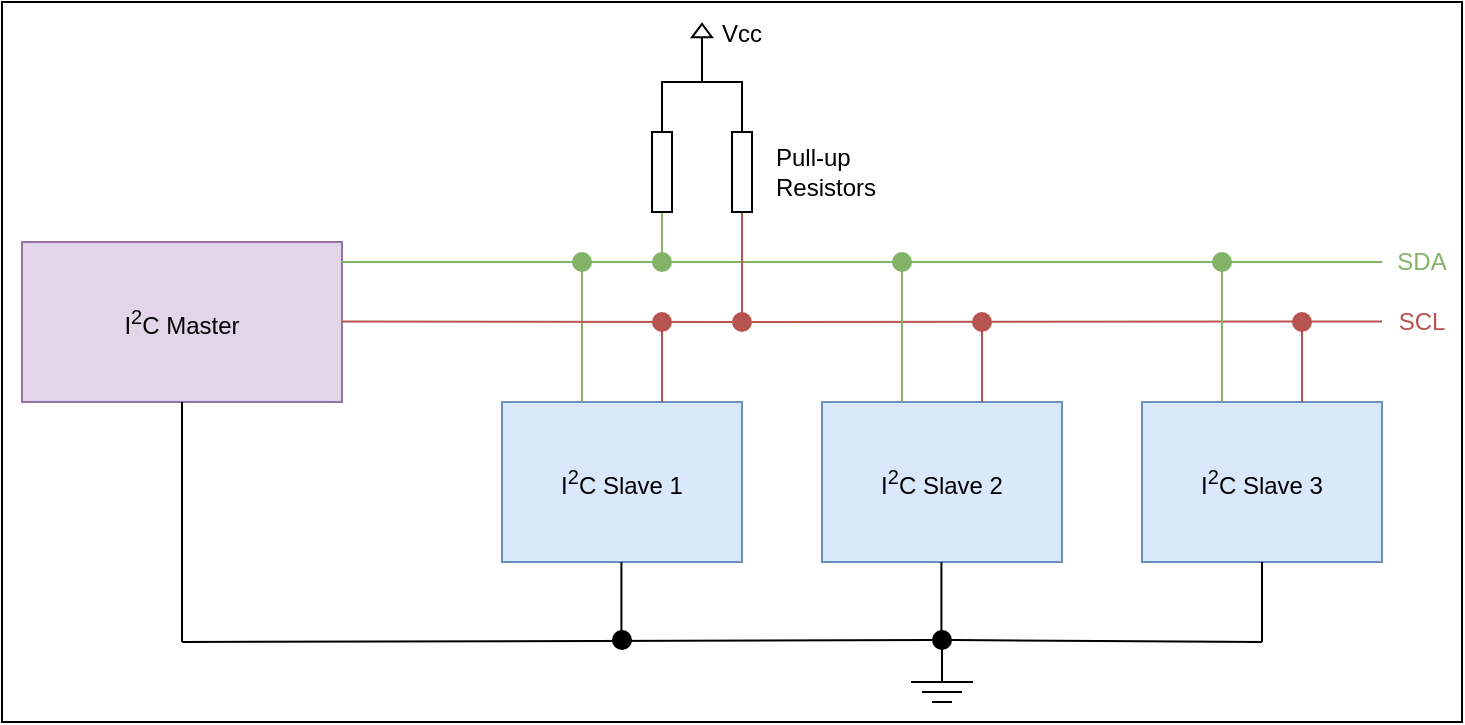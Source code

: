 <mxfile version="27.0.6">
  <diagram name="Page-1" id="i2V7j2YP9wdAL8I4Vffb">
    <mxGraphModel dx="517" dy="189" grid="1" gridSize="10" guides="1" tooltips="1" connect="1" arrows="1" fold="1" page="1" pageScale="1" pageWidth="850" pageHeight="1100" math="0" shadow="0">
      <root>
        <mxCell id="0" />
        <mxCell id="1" parent="0" />
        <mxCell id="zqgnAZBkMfDK8BiEV5dY-49" value="" style="rounded=0;whiteSpace=wrap;html=1;" parent="1" vertex="1">
          <mxGeometry x="30" width="730" height="360" as="geometry" />
        </mxCell>
        <mxCell id="zqgnAZBkMfDK8BiEV5dY-1" value="I&lt;sup&gt;2&lt;/sup&gt;C Master" style="rounded=0;whiteSpace=wrap;html=1;fillColor=#e1d5e7;strokeColor=#9673a6;" parent="1" vertex="1">
          <mxGeometry x="40" y="120" width="160" height="80" as="geometry" />
        </mxCell>
        <mxCell id="zqgnAZBkMfDK8BiEV5dY-2" value="I&lt;sup&gt;2&lt;/sup&gt;C Slave 1" style="rounded=0;whiteSpace=wrap;html=1;fillColor=#dae8fc;strokeColor=#6c8ebf;" parent="1" vertex="1">
          <mxGeometry x="280" y="200" width="120" height="80" as="geometry" />
        </mxCell>
        <mxCell id="zqgnAZBkMfDK8BiEV5dY-4" value="I&lt;sup&gt;2&lt;/sup&gt;C Slave 2" style="rounded=0;whiteSpace=wrap;html=1;fillColor=#dae8fc;strokeColor=#6c8ebf;" parent="1" vertex="1">
          <mxGeometry x="440" y="200" width="120" height="80" as="geometry" />
        </mxCell>
        <mxCell id="zqgnAZBkMfDK8BiEV5dY-5" value="I&lt;sup&gt;2&lt;/sup&gt;C Slave 3" style="rounded=0;whiteSpace=wrap;html=1;fillColor=#dae8fc;strokeColor=#6c8ebf;" parent="1" vertex="1">
          <mxGeometry x="600" y="200" width="120" height="80" as="geometry" />
        </mxCell>
        <mxCell id="zqgnAZBkMfDK8BiEV5dY-6" value="" style="endArrow=none;html=1;rounded=0;" parent="1" source="zqgnAZBkMfDK8BiEV5dY-27" edge="1">
          <mxGeometry width="50" height="50" relative="1" as="geometry">
            <mxPoint x="120" y="320" as="sourcePoint" />
            <mxPoint x="660" y="320" as="targetPoint" />
          </mxGeometry>
        </mxCell>
        <mxCell id="zqgnAZBkMfDK8BiEV5dY-7" value="" style="endArrow=none;html=1;rounded=0;" parent="1" edge="1">
          <mxGeometry width="50" height="50" relative="1" as="geometry">
            <mxPoint x="120" y="320" as="sourcePoint" />
            <mxPoint x="120" y="200" as="targetPoint" />
          </mxGeometry>
        </mxCell>
        <mxCell id="zqgnAZBkMfDK8BiEV5dY-8" value="" style="endArrow=none;html=1;rounded=0;" parent="1" edge="1">
          <mxGeometry width="50" height="50" relative="1" as="geometry">
            <mxPoint x="660" y="320" as="sourcePoint" />
            <mxPoint x="660" y="280" as="targetPoint" />
          </mxGeometry>
        </mxCell>
        <mxCell id="zqgnAZBkMfDK8BiEV5dY-9" value="" style="endArrow=none;html=1;rounded=0;" parent="1" edge="1">
          <mxGeometry width="50" height="50" relative="1" as="geometry">
            <mxPoint x="499.71" y="320" as="sourcePoint" />
            <mxPoint x="499.71" y="280" as="targetPoint" />
          </mxGeometry>
        </mxCell>
        <mxCell id="zqgnAZBkMfDK8BiEV5dY-10" value="" style="endArrow=none;html=1;rounded=0;" parent="1" edge="1">
          <mxGeometry width="50" height="50" relative="1" as="geometry">
            <mxPoint x="339.71" y="320" as="sourcePoint" />
            <mxPoint x="339.71" y="280" as="targetPoint" />
          </mxGeometry>
        </mxCell>
        <mxCell id="zqgnAZBkMfDK8BiEV5dY-11" value="" style="endArrow=none;html=1;rounded=0;fillColor=#d5e8d4;strokeColor=#82b366;" parent="1" source="zqgnAZBkMfDK8BiEV5dY-31" edge="1">
          <mxGeometry width="50" height="50" relative="1" as="geometry">
            <mxPoint x="200" y="130" as="sourcePoint" />
            <mxPoint x="720" y="130" as="targetPoint" />
          </mxGeometry>
        </mxCell>
        <mxCell id="zqgnAZBkMfDK8BiEV5dY-12" value="" style="endArrow=none;html=1;rounded=0;fillColor=#f8cecc;strokeColor=#b85450;" parent="1" source="zqgnAZBkMfDK8BiEV5dY-36" edge="1">
          <mxGeometry width="50" height="50" relative="1" as="geometry">
            <mxPoint x="200" y="159.71" as="sourcePoint" />
            <mxPoint x="720" y="159.71" as="targetPoint" />
          </mxGeometry>
        </mxCell>
        <mxCell id="zqgnAZBkMfDK8BiEV5dY-13" value="" style="endArrow=none;html=1;rounded=0;fillColor=#f8cecc;strokeColor=#b85450;" parent="1" edge="1">
          <mxGeometry width="50" height="50" relative="1" as="geometry">
            <mxPoint x="360" y="200" as="sourcePoint" />
            <mxPoint x="360" y="160" as="targetPoint" />
          </mxGeometry>
        </mxCell>
        <mxCell id="zqgnAZBkMfDK8BiEV5dY-14" value="" style="endArrow=none;html=1;rounded=0;fillColor=#f8cecc;strokeColor=#b85450;" parent="1" edge="1">
          <mxGeometry width="50" height="50" relative="1" as="geometry">
            <mxPoint x="520" y="200" as="sourcePoint" />
            <mxPoint x="520" y="160" as="targetPoint" />
          </mxGeometry>
        </mxCell>
        <mxCell id="zqgnAZBkMfDK8BiEV5dY-15" value="" style="endArrow=none;html=1;rounded=0;fillColor=#f8cecc;strokeColor=#b85450;" parent="1" edge="1">
          <mxGeometry width="50" height="50" relative="1" as="geometry">
            <mxPoint x="520" y="200" as="sourcePoint" />
            <mxPoint x="520" y="160" as="targetPoint" />
          </mxGeometry>
        </mxCell>
        <mxCell id="zqgnAZBkMfDK8BiEV5dY-16" value="" style="endArrow=none;html=1;rounded=0;fillColor=#f8cecc;strokeColor=#b85450;" parent="1" edge="1">
          <mxGeometry width="50" height="50" relative="1" as="geometry">
            <mxPoint x="680" y="200" as="sourcePoint" />
            <mxPoint x="680" y="160" as="targetPoint" />
          </mxGeometry>
        </mxCell>
        <mxCell id="zqgnAZBkMfDK8BiEV5dY-17" value="" style="endArrow=none;html=1;rounded=0;fillColor=#d5e8d4;strokeColor=#82b366;" parent="1" edge="1">
          <mxGeometry width="50" height="50" relative="1" as="geometry">
            <mxPoint x="320" y="200" as="sourcePoint" />
            <mxPoint x="320" y="130" as="targetPoint" />
          </mxGeometry>
        </mxCell>
        <mxCell id="zqgnAZBkMfDK8BiEV5dY-18" value="" style="endArrow=none;html=1;rounded=0;fillColor=#d5e8d4;strokeColor=#82b366;" parent="1" edge="1">
          <mxGeometry width="50" height="50" relative="1" as="geometry">
            <mxPoint x="480" y="200" as="sourcePoint" />
            <mxPoint x="480" y="130" as="targetPoint" />
          </mxGeometry>
        </mxCell>
        <mxCell id="zqgnAZBkMfDK8BiEV5dY-19" value="" style="endArrow=none;html=1;rounded=0;fillColor=#d5e8d4;strokeColor=#82b366;" parent="1" edge="1">
          <mxGeometry width="50" height="50" relative="1" as="geometry">
            <mxPoint x="640" y="200" as="sourcePoint" />
            <mxPoint x="640" y="130" as="targetPoint" />
          </mxGeometry>
        </mxCell>
        <mxCell id="zqgnAZBkMfDK8BiEV5dY-22" value="" style="endArrow=none;html=1;rounded=0;entryX=0;entryY=0.5;entryDx=0;entryDy=0;fillColor=#d5e8d4;strokeColor=#82b366;" parent="1" target="zqgnAZBkMfDK8BiEV5dY-20" edge="1">
          <mxGeometry width="50" height="50" relative="1" as="geometry">
            <mxPoint x="360" y="130" as="sourcePoint" />
            <mxPoint x="280" y="50" as="targetPoint" />
          </mxGeometry>
        </mxCell>
        <mxCell id="zqgnAZBkMfDK8BiEV5dY-23" value="" style="endArrow=none;html=1;rounded=0;entryX=0;entryY=0.5;entryDx=0;entryDy=0;fillColor=#f8cecc;strokeColor=#b85450;" parent="1" target="zqgnAZBkMfDK8BiEV5dY-21" edge="1">
          <mxGeometry width="50" height="50" relative="1" as="geometry">
            <mxPoint x="400" y="160" as="sourcePoint" />
            <mxPoint x="400" y="110" as="targetPoint" />
          </mxGeometry>
        </mxCell>
        <mxCell id="zqgnAZBkMfDK8BiEV5dY-21" value="" style="rounded=0;whiteSpace=wrap;html=1;rotation=-90;" parent="1" vertex="1">
          <mxGeometry x="380" y="80" width="40" height="10" as="geometry" />
        </mxCell>
        <mxCell id="zqgnAZBkMfDK8BiEV5dY-20" value="" style="rounded=0;whiteSpace=wrap;html=1;rotation=-90;" parent="1" vertex="1">
          <mxGeometry x="340" y="80" width="40" height="10" as="geometry" />
        </mxCell>
        <mxCell id="zqgnAZBkMfDK8BiEV5dY-24" value="" style="endArrow=none;html=1;rounded=0;exitX=1;exitY=0.5;exitDx=0;exitDy=0;entryX=1;entryY=0.5;entryDx=0;entryDy=0;" parent="1" source="zqgnAZBkMfDK8BiEV5dY-20" target="zqgnAZBkMfDK8BiEV5dY-21" edge="1">
          <mxGeometry width="50" height="50" relative="1" as="geometry">
            <mxPoint x="360" y="60" as="sourcePoint" />
            <mxPoint x="410" y="40" as="targetPoint" />
            <Array as="points">
              <mxPoint x="360" y="40" />
              <mxPoint x="400" y="40" />
            </Array>
          </mxGeometry>
        </mxCell>
        <mxCell id="zqgnAZBkMfDK8BiEV5dY-25" value="" style="endArrow=none;html=1;rounded=0;" parent="1" edge="1">
          <mxGeometry width="50" height="50" relative="1" as="geometry">
            <mxPoint x="380" y="40" as="sourcePoint" />
            <mxPoint x="380" y="20" as="targetPoint" />
          </mxGeometry>
        </mxCell>
        <mxCell id="zqgnAZBkMfDK8BiEV5dY-26" value="" style="ellipse;whiteSpace=wrap;html=1;aspect=fixed;fillColor=#000000;strokeColor=none;" parent="1" vertex="1">
          <mxGeometry x="335" y="314" width="10" height="10" as="geometry" />
        </mxCell>
        <mxCell id="zqgnAZBkMfDK8BiEV5dY-28" value="" style="endArrow=none;html=1;rounded=0;" parent="1" target="zqgnAZBkMfDK8BiEV5dY-27" edge="1">
          <mxGeometry width="50" height="50" relative="1" as="geometry">
            <mxPoint x="120" y="320" as="sourcePoint" />
            <mxPoint x="660" y="320" as="targetPoint" />
          </mxGeometry>
        </mxCell>
        <mxCell id="zqgnAZBkMfDK8BiEV5dY-27" value="" style="ellipse;whiteSpace=wrap;html=1;aspect=fixed;fillColor=#000000;strokeColor=none;" parent="1" vertex="1">
          <mxGeometry x="495" y="314" width="10" height="10" as="geometry" />
        </mxCell>
        <mxCell id="zqgnAZBkMfDK8BiEV5dY-30" value="" style="ellipse;whiteSpace=wrap;html=1;aspect=fixed;fillColor=#82B366;strokeColor=none;" parent="1" vertex="1">
          <mxGeometry x="315" y="125" width="10" height="10" as="geometry" />
        </mxCell>
        <mxCell id="zqgnAZBkMfDK8BiEV5dY-32" value="" style="endArrow=none;html=1;rounded=0;fillColor=#d5e8d4;strokeColor=#82b366;" parent="1" target="zqgnAZBkMfDK8BiEV5dY-31" edge="1">
          <mxGeometry width="50" height="50" relative="1" as="geometry">
            <mxPoint x="200" y="130" as="sourcePoint" />
            <mxPoint x="720" y="130" as="targetPoint" />
          </mxGeometry>
        </mxCell>
        <mxCell id="zqgnAZBkMfDK8BiEV5dY-31" value="" style="ellipse;whiteSpace=wrap;html=1;aspect=fixed;fillColor=#82B366;strokeColor=none;" parent="1" vertex="1">
          <mxGeometry x="355" y="125" width="10" height="10" as="geometry" />
        </mxCell>
        <mxCell id="zqgnAZBkMfDK8BiEV5dY-33" value="" style="ellipse;whiteSpace=wrap;html=1;aspect=fixed;fillColor=#82B366;strokeColor=none;" parent="1" vertex="1">
          <mxGeometry x="475" y="125" width="10" height="10" as="geometry" />
        </mxCell>
        <mxCell id="zqgnAZBkMfDK8BiEV5dY-34" value="" style="ellipse;whiteSpace=wrap;html=1;aspect=fixed;fillColor=#82B366;strokeColor=none;" parent="1" vertex="1">
          <mxGeometry x="635" y="125" width="10" height="10" as="geometry" />
        </mxCell>
        <mxCell id="zqgnAZBkMfDK8BiEV5dY-35" value="" style="ellipse;whiteSpace=wrap;html=1;aspect=fixed;fillColor=#B85450;strokeColor=none;" parent="1" vertex="1">
          <mxGeometry x="355" y="155" width="10" height="10" as="geometry" />
        </mxCell>
        <mxCell id="zqgnAZBkMfDK8BiEV5dY-37" value="" style="endArrow=none;html=1;rounded=0;fillColor=#f8cecc;strokeColor=#b85450;" parent="1" target="zqgnAZBkMfDK8BiEV5dY-36" edge="1">
          <mxGeometry width="50" height="50" relative="1" as="geometry">
            <mxPoint x="200" y="159.71" as="sourcePoint" />
            <mxPoint x="720" y="159.71" as="targetPoint" />
          </mxGeometry>
        </mxCell>
        <mxCell id="zqgnAZBkMfDK8BiEV5dY-36" value="" style="ellipse;whiteSpace=wrap;html=1;aspect=fixed;fillColor=#B85450;strokeColor=none;" parent="1" vertex="1">
          <mxGeometry x="395" y="155" width="10" height="10" as="geometry" />
        </mxCell>
        <mxCell id="zqgnAZBkMfDK8BiEV5dY-38" value="" style="ellipse;whiteSpace=wrap;html=1;aspect=fixed;fillColor=#B85450;strokeColor=none;" parent="1" vertex="1">
          <mxGeometry x="515" y="155" width="10" height="10" as="geometry" />
        </mxCell>
        <mxCell id="zqgnAZBkMfDK8BiEV5dY-39" value="" style="ellipse;whiteSpace=wrap;html=1;aspect=fixed;fillColor=#B85450;strokeColor=none;" parent="1" vertex="1">
          <mxGeometry x="675" y="155" width="10" height="10" as="geometry" />
        </mxCell>
        <mxCell id="zqgnAZBkMfDK8BiEV5dY-40" value="&lt;font style=&quot;color: rgb(130, 179, 102);&quot;&gt;SDA&lt;/font&gt;" style="text;html=1;align=center;verticalAlign=middle;whiteSpace=wrap;rounded=0;fontFamily=Helvetica;fontSize=12;fontColor=default;" parent="1" vertex="1">
          <mxGeometry x="720" y="115" width="40" height="30" as="geometry" />
        </mxCell>
        <mxCell id="zqgnAZBkMfDK8BiEV5dY-41" value="&lt;font style=&quot;color: rgb(184, 84, 80);&quot;&gt;SCL&lt;/font&gt;" style="text;html=1;align=center;verticalAlign=middle;whiteSpace=wrap;rounded=0;fontFamily=Helvetica;fontSize=12;fontColor=default;" parent="1" vertex="1">
          <mxGeometry x="720" y="145" width="40" height="30" as="geometry" />
        </mxCell>
        <mxCell id="zqgnAZBkMfDK8BiEV5dY-42" value="" style="endArrow=none;html=1;rounded=0;" parent="1" edge="1">
          <mxGeometry width="50" height="50" relative="1" as="geometry">
            <mxPoint x="500" y="340" as="sourcePoint" />
            <mxPoint x="500" y="320" as="targetPoint" />
          </mxGeometry>
        </mxCell>
        <mxCell id="zqgnAZBkMfDK8BiEV5dY-43" value="" style="endArrow=none;html=1;rounded=0;" parent="1" edge="1">
          <mxGeometry width="50" height="50" relative="1" as="geometry">
            <mxPoint x="484.5" y="340" as="sourcePoint" />
            <mxPoint x="515.5" y="340" as="targetPoint" />
          </mxGeometry>
        </mxCell>
        <mxCell id="zqgnAZBkMfDK8BiEV5dY-44" value="" style="endArrow=none;html=1;rounded=0;" parent="1" edge="1">
          <mxGeometry width="50" height="50" relative="1" as="geometry">
            <mxPoint x="490" y="345" as="sourcePoint" />
            <mxPoint x="510" y="345" as="targetPoint" />
          </mxGeometry>
        </mxCell>
        <mxCell id="zqgnAZBkMfDK8BiEV5dY-45" value="" style="endArrow=none;html=1;rounded=0;" parent="1" edge="1">
          <mxGeometry width="50" height="50" relative="1" as="geometry">
            <mxPoint x="495" y="350" as="sourcePoint" />
            <mxPoint x="505" y="350" as="targetPoint" />
          </mxGeometry>
        </mxCell>
        <mxCell id="zqgnAZBkMfDK8BiEV5dY-46" value="" style="pointerEvents=1;verticalLabelPosition=bottom;shadow=0;dashed=0;align=center;html=1;verticalAlign=top;shape=mxgraph.electrical.signal_sources.signal_ground;rotation=-180;" parent="1" vertex="1">
          <mxGeometry x="375" y="11" width="10" height="10" as="geometry" />
        </mxCell>
        <mxCell id="zqgnAZBkMfDK8BiEV5dY-47" value="Vcc" style="text;html=1;align=center;verticalAlign=middle;whiteSpace=wrap;rounded=0;" parent="1" vertex="1">
          <mxGeometry x="370" y="1" width="60" height="30" as="geometry" />
        </mxCell>
        <mxCell id="zqgnAZBkMfDK8BiEV5dY-48" value="Pull-up&lt;div&gt;Resistors&lt;/div&gt;" style="text;html=1;align=left;verticalAlign=middle;whiteSpace=wrap;rounded=0;" parent="1" vertex="1">
          <mxGeometry x="415" y="70" width="60" height="30" as="geometry" />
        </mxCell>
      </root>
    </mxGraphModel>
  </diagram>
</mxfile>
